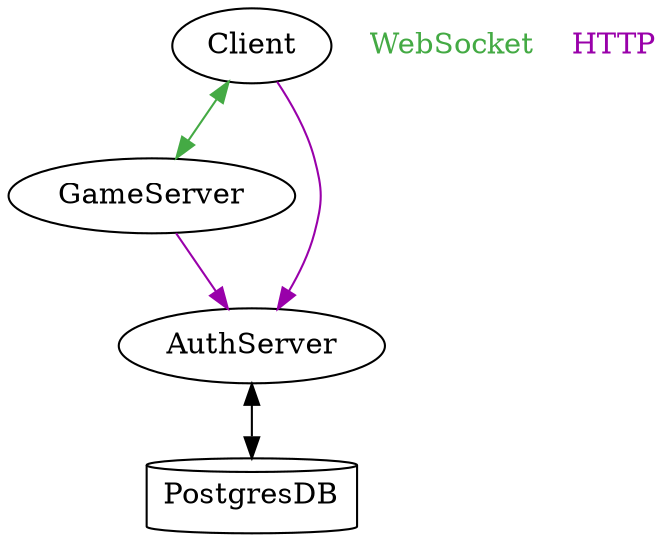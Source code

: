 digraph {
  GameServer -> AuthServer [color="#9900aa"]
  Client -> GameServer [dir="both", color="#44aa44"] 
  Client -> AuthServer [color="#9900aa"]
  PostgresDB [shape="cylinder"]
  AuthServer -> PostgresDB [dir="both"]
  WebSocket [fontcolor="#44aa44", shape=plain]
  HTTP [fontcolor="#9900aa", shape=plain]
}
